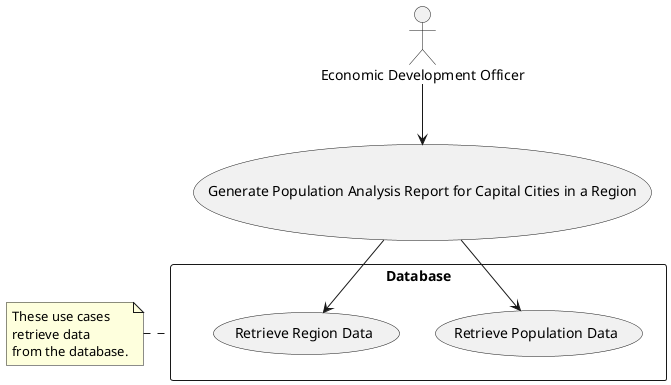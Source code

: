 @startuml Economic_Development_System

usecase UC14 as "Generate Population Analysis Report for Capital Cities in a Region"

actor "Economic Development Officer" as Officer

rectangle Database {
    usecase "Retrieve Population Data" as RetrievePopulationData
    usecase "Retrieve Region Data" as RetrieveRegionData
}

Officer --> UC14
UC14 --> RetrievePopulationData
UC14 --> RetrieveRegionData

note left of Database : These use cases\nretrieve data\nfrom the database.

@enduml
